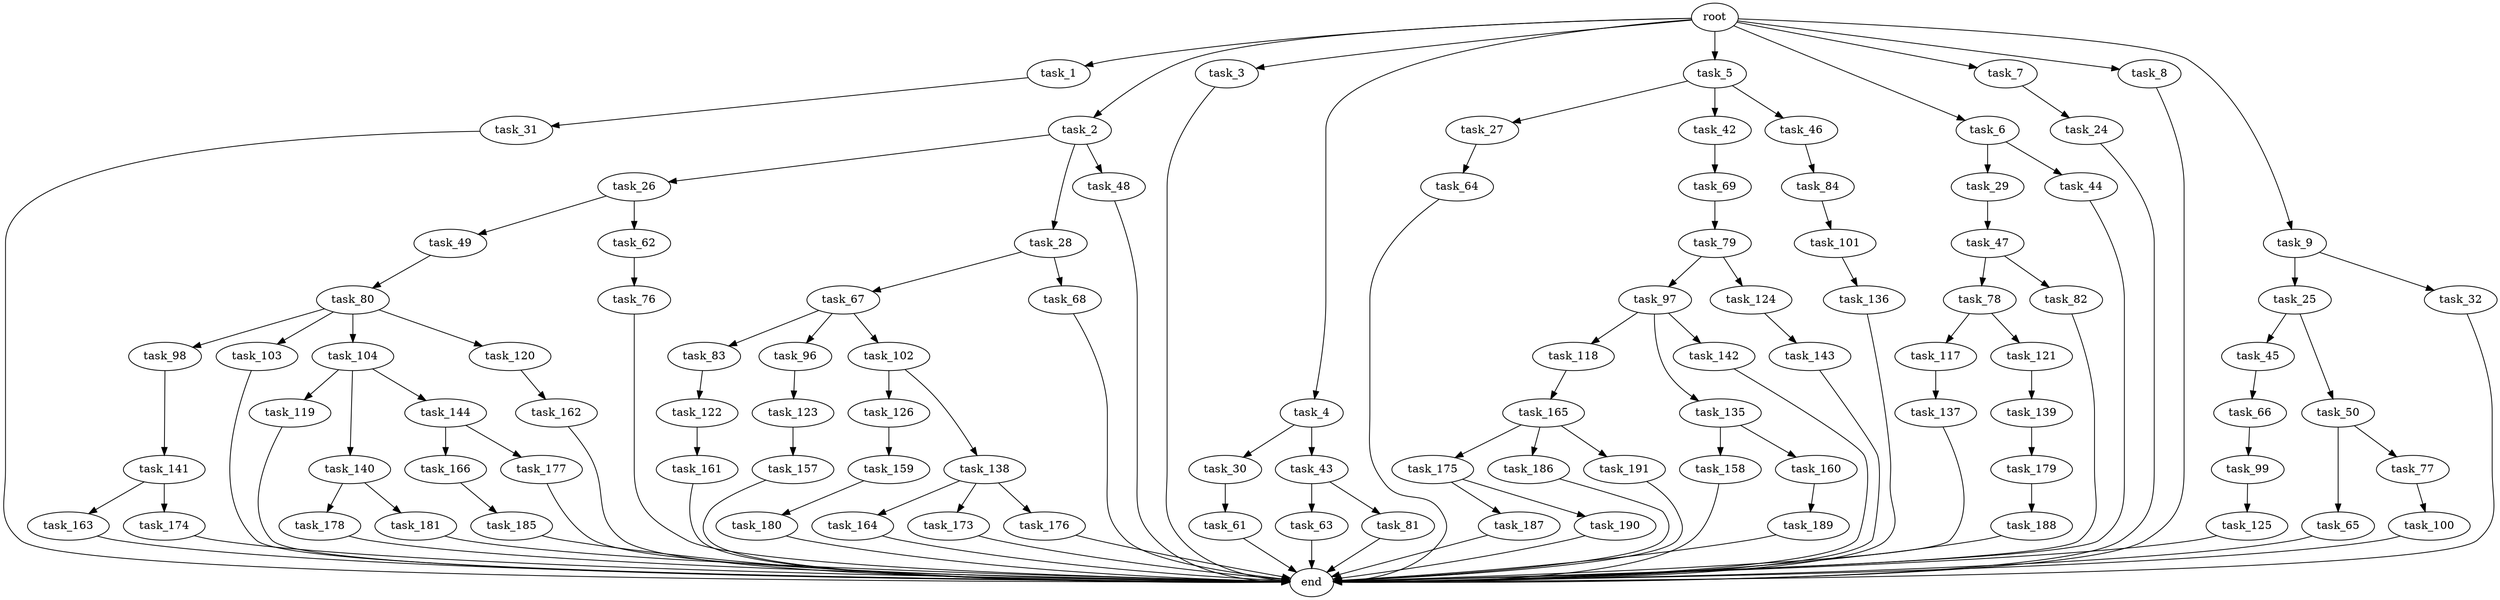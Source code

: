 digraph G {
  root [size="0.000000"];
  task_1 [size="1024.000000"];
  task_2 [size="1024.000000"];
  task_3 [size="1024.000000"];
  task_4 [size="1024.000000"];
  task_5 [size="1024.000000"];
  task_6 [size="1024.000000"];
  task_7 [size="1024.000000"];
  task_8 [size="1024.000000"];
  task_9 [size="1024.000000"];
  task_24 [size="77309411328.000000"];
  task_25 [size="214748364800.000000"];
  task_26 [size="77309411328.000000"];
  task_27 [size="309237645312.000000"];
  task_28 [size="77309411328.000000"];
  task_29 [size="420906795008.000000"];
  task_30 [size="549755813888.000000"];
  task_31 [size="309237645312.000000"];
  task_32 [size="214748364800.000000"];
  task_42 [size="309237645312.000000"];
  task_43 [size="549755813888.000000"];
  task_44 [size="420906795008.000000"];
  task_45 [size="858993459200.000000"];
  task_46 [size="309237645312.000000"];
  task_47 [size="309237645312.000000"];
  task_48 [size="77309411328.000000"];
  task_49 [size="34359738368.000000"];
  task_50 [size="858993459200.000000"];
  task_61 [size="77309411328.000000"];
  task_62 [size="34359738368.000000"];
  task_63 [size="549755813888.000000"];
  task_64 [size="549755813888.000000"];
  task_65 [size="549755813888.000000"];
  task_66 [size="77309411328.000000"];
  task_67 [size="34359738368.000000"];
  task_68 [size="34359738368.000000"];
  task_69 [size="309237645312.000000"];
  task_76 [size="695784701952.000000"];
  task_77 [size="549755813888.000000"];
  task_78 [size="309237645312.000000"];
  task_79 [size="309237645312.000000"];
  task_80 [size="420906795008.000000"];
  task_81 [size="549755813888.000000"];
  task_82 [size="309237645312.000000"];
  task_83 [size="420906795008.000000"];
  task_84 [size="695784701952.000000"];
  task_96 [size="420906795008.000000"];
  task_97 [size="34359738368.000000"];
  task_98 [size="549755813888.000000"];
  task_99 [size="34359738368.000000"];
  task_100 [size="695784701952.000000"];
  task_101 [size="858993459200.000000"];
  task_102 [size="420906795008.000000"];
  task_103 [size="549755813888.000000"];
  task_104 [size="549755813888.000000"];
  task_117 [size="858993459200.000000"];
  task_118 [size="309237645312.000000"];
  task_119 [size="214748364800.000000"];
  task_120 [size="549755813888.000000"];
  task_121 [size="858993459200.000000"];
  task_122 [size="695784701952.000000"];
  task_123 [size="695784701952.000000"];
  task_124 [size="34359738368.000000"];
  task_125 [size="309237645312.000000"];
  task_126 [size="309237645312.000000"];
  task_135 [size="309237645312.000000"];
  task_136 [size="77309411328.000000"];
  task_137 [size="137438953472.000000"];
  task_138 [size="309237645312.000000"];
  task_139 [size="549755813888.000000"];
  task_140 [size="214748364800.000000"];
  task_141 [size="420906795008.000000"];
  task_142 [size="309237645312.000000"];
  task_143 [size="549755813888.000000"];
  task_144 [size="214748364800.000000"];
  task_157 [size="214748364800.000000"];
  task_158 [size="309237645312.000000"];
  task_159 [size="137438953472.000000"];
  task_160 [size="309237645312.000000"];
  task_161 [size="34359738368.000000"];
  task_162 [size="34359738368.000000"];
  task_163 [size="34359738368.000000"];
  task_164 [size="77309411328.000000"];
  task_165 [size="214748364800.000000"];
  task_166 [size="137438953472.000000"];
  task_173 [size="77309411328.000000"];
  task_174 [size="34359738368.000000"];
  task_175 [size="695784701952.000000"];
  task_176 [size="77309411328.000000"];
  task_177 [size="137438953472.000000"];
  task_178 [size="137438953472.000000"];
  task_179 [size="77309411328.000000"];
  task_180 [size="309237645312.000000"];
  task_181 [size="137438953472.000000"];
  task_185 [size="34359738368.000000"];
  task_186 [size="695784701952.000000"];
  task_187 [size="34359738368.000000"];
  task_188 [size="695784701952.000000"];
  task_189 [size="214748364800.000000"];
  task_190 [size="34359738368.000000"];
  task_191 [size="695784701952.000000"];
  end [size="0.000000"];

  root -> task_1 [size="1.000000"];
  root -> task_2 [size="1.000000"];
  root -> task_3 [size="1.000000"];
  root -> task_4 [size="1.000000"];
  root -> task_5 [size="1.000000"];
  root -> task_6 [size="1.000000"];
  root -> task_7 [size="1.000000"];
  root -> task_8 [size="1.000000"];
  root -> task_9 [size="1.000000"];
  task_1 -> task_31 [size="301989888.000000"];
  task_2 -> task_26 [size="75497472.000000"];
  task_2 -> task_28 [size="75497472.000000"];
  task_2 -> task_48 [size="75497472.000000"];
  task_3 -> end [size="1.000000"];
  task_4 -> task_30 [size="536870912.000000"];
  task_4 -> task_43 [size="536870912.000000"];
  task_5 -> task_27 [size="301989888.000000"];
  task_5 -> task_42 [size="301989888.000000"];
  task_5 -> task_46 [size="301989888.000000"];
  task_6 -> task_29 [size="411041792.000000"];
  task_6 -> task_44 [size="411041792.000000"];
  task_7 -> task_24 [size="75497472.000000"];
  task_8 -> end [size="1.000000"];
  task_9 -> task_25 [size="209715200.000000"];
  task_9 -> task_32 [size="209715200.000000"];
  task_24 -> end [size="1.000000"];
  task_25 -> task_45 [size="838860800.000000"];
  task_25 -> task_50 [size="838860800.000000"];
  task_26 -> task_49 [size="33554432.000000"];
  task_26 -> task_62 [size="33554432.000000"];
  task_27 -> task_64 [size="536870912.000000"];
  task_28 -> task_67 [size="33554432.000000"];
  task_28 -> task_68 [size="33554432.000000"];
  task_29 -> task_47 [size="301989888.000000"];
  task_30 -> task_61 [size="75497472.000000"];
  task_31 -> end [size="1.000000"];
  task_32 -> end [size="1.000000"];
  task_42 -> task_69 [size="301989888.000000"];
  task_43 -> task_63 [size="536870912.000000"];
  task_43 -> task_81 [size="536870912.000000"];
  task_44 -> end [size="1.000000"];
  task_45 -> task_66 [size="75497472.000000"];
  task_46 -> task_84 [size="679477248.000000"];
  task_47 -> task_78 [size="301989888.000000"];
  task_47 -> task_82 [size="301989888.000000"];
  task_48 -> end [size="1.000000"];
  task_49 -> task_80 [size="411041792.000000"];
  task_50 -> task_65 [size="536870912.000000"];
  task_50 -> task_77 [size="536870912.000000"];
  task_61 -> end [size="1.000000"];
  task_62 -> task_76 [size="679477248.000000"];
  task_63 -> end [size="1.000000"];
  task_64 -> end [size="1.000000"];
  task_65 -> end [size="1.000000"];
  task_66 -> task_99 [size="33554432.000000"];
  task_67 -> task_83 [size="411041792.000000"];
  task_67 -> task_96 [size="411041792.000000"];
  task_67 -> task_102 [size="411041792.000000"];
  task_68 -> end [size="1.000000"];
  task_69 -> task_79 [size="301989888.000000"];
  task_76 -> end [size="1.000000"];
  task_77 -> task_100 [size="679477248.000000"];
  task_78 -> task_117 [size="838860800.000000"];
  task_78 -> task_121 [size="838860800.000000"];
  task_79 -> task_97 [size="33554432.000000"];
  task_79 -> task_124 [size="33554432.000000"];
  task_80 -> task_98 [size="536870912.000000"];
  task_80 -> task_103 [size="536870912.000000"];
  task_80 -> task_104 [size="536870912.000000"];
  task_80 -> task_120 [size="536870912.000000"];
  task_81 -> end [size="1.000000"];
  task_82 -> end [size="1.000000"];
  task_83 -> task_122 [size="679477248.000000"];
  task_84 -> task_101 [size="838860800.000000"];
  task_96 -> task_123 [size="679477248.000000"];
  task_97 -> task_118 [size="301989888.000000"];
  task_97 -> task_135 [size="301989888.000000"];
  task_97 -> task_142 [size="301989888.000000"];
  task_98 -> task_141 [size="411041792.000000"];
  task_99 -> task_125 [size="301989888.000000"];
  task_100 -> end [size="1.000000"];
  task_101 -> task_136 [size="75497472.000000"];
  task_102 -> task_126 [size="301989888.000000"];
  task_102 -> task_138 [size="301989888.000000"];
  task_103 -> end [size="1.000000"];
  task_104 -> task_119 [size="209715200.000000"];
  task_104 -> task_140 [size="209715200.000000"];
  task_104 -> task_144 [size="209715200.000000"];
  task_117 -> task_137 [size="134217728.000000"];
  task_118 -> task_165 [size="209715200.000000"];
  task_119 -> end [size="1.000000"];
  task_120 -> task_162 [size="33554432.000000"];
  task_121 -> task_139 [size="536870912.000000"];
  task_122 -> task_161 [size="33554432.000000"];
  task_123 -> task_157 [size="209715200.000000"];
  task_124 -> task_143 [size="536870912.000000"];
  task_125 -> end [size="1.000000"];
  task_126 -> task_159 [size="134217728.000000"];
  task_135 -> task_158 [size="301989888.000000"];
  task_135 -> task_160 [size="301989888.000000"];
  task_136 -> end [size="1.000000"];
  task_137 -> end [size="1.000000"];
  task_138 -> task_164 [size="75497472.000000"];
  task_138 -> task_173 [size="75497472.000000"];
  task_138 -> task_176 [size="75497472.000000"];
  task_139 -> task_179 [size="75497472.000000"];
  task_140 -> task_178 [size="134217728.000000"];
  task_140 -> task_181 [size="134217728.000000"];
  task_141 -> task_163 [size="33554432.000000"];
  task_141 -> task_174 [size="33554432.000000"];
  task_142 -> end [size="1.000000"];
  task_143 -> end [size="1.000000"];
  task_144 -> task_166 [size="134217728.000000"];
  task_144 -> task_177 [size="134217728.000000"];
  task_157 -> end [size="1.000000"];
  task_158 -> end [size="1.000000"];
  task_159 -> task_180 [size="301989888.000000"];
  task_160 -> task_189 [size="209715200.000000"];
  task_161 -> end [size="1.000000"];
  task_162 -> end [size="1.000000"];
  task_163 -> end [size="1.000000"];
  task_164 -> end [size="1.000000"];
  task_165 -> task_175 [size="679477248.000000"];
  task_165 -> task_186 [size="679477248.000000"];
  task_165 -> task_191 [size="679477248.000000"];
  task_166 -> task_185 [size="33554432.000000"];
  task_173 -> end [size="1.000000"];
  task_174 -> end [size="1.000000"];
  task_175 -> task_187 [size="33554432.000000"];
  task_175 -> task_190 [size="33554432.000000"];
  task_176 -> end [size="1.000000"];
  task_177 -> end [size="1.000000"];
  task_178 -> end [size="1.000000"];
  task_179 -> task_188 [size="679477248.000000"];
  task_180 -> end [size="1.000000"];
  task_181 -> end [size="1.000000"];
  task_185 -> end [size="1.000000"];
  task_186 -> end [size="1.000000"];
  task_187 -> end [size="1.000000"];
  task_188 -> end [size="1.000000"];
  task_189 -> end [size="1.000000"];
  task_190 -> end [size="1.000000"];
  task_191 -> end [size="1.000000"];
}
